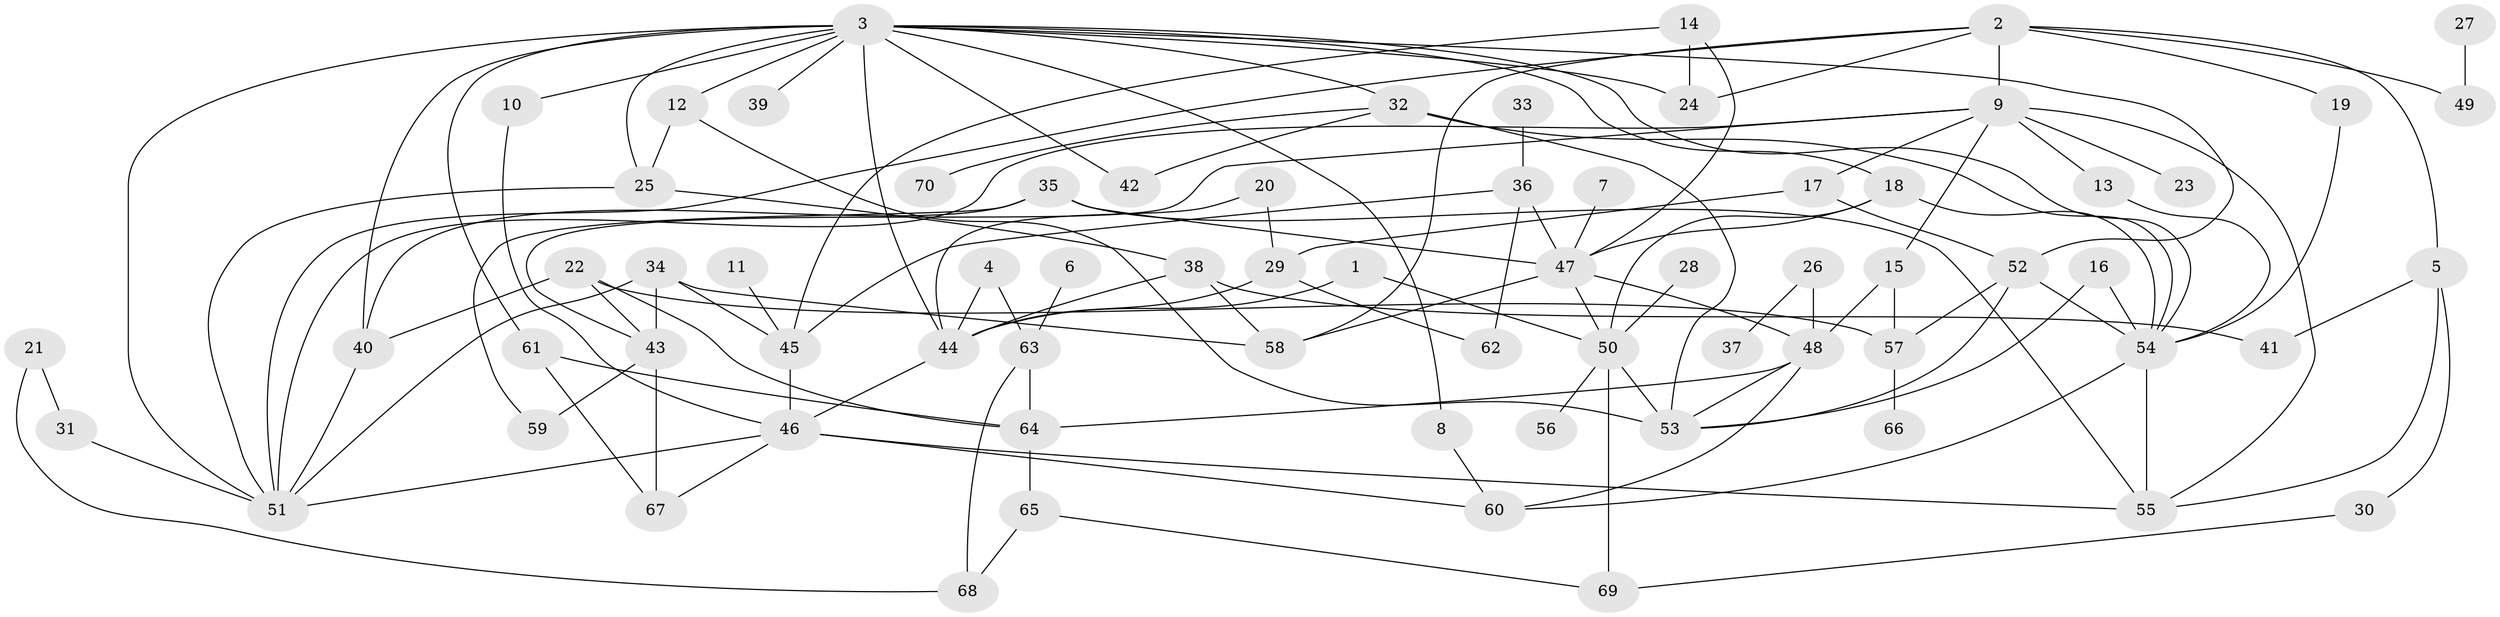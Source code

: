 // original degree distribution, {8: 0.014388489208633094, 6: 0.050359712230215826, 4: 0.17266187050359713, 5: 0.06474820143884892, 2: 0.2589928057553957, 3: 0.22302158273381295, 1: 0.2158273381294964}
// Generated by graph-tools (version 1.1) at 2025/25/03/09/25 03:25:31]
// undirected, 70 vertices, 125 edges
graph export_dot {
graph [start="1"]
  node [color=gray90,style=filled];
  1;
  2;
  3;
  4;
  5;
  6;
  7;
  8;
  9;
  10;
  11;
  12;
  13;
  14;
  15;
  16;
  17;
  18;
  19;
  20;
  21;
  22;
  23;
  24;
  25;
  26;
  27;
  28;
  29;
  30;
  31;
  32;
  33;
  34;
  35;
  36;
  37;
  38;
  39;
  40;
  41;
  42;
  43;
  44;
  45;
  46;
  47;
  48;
  49;
  50;
  51;
  52;
  53;
  54;
  55;
  56;
  57;
  58;
  59;
  60;
  61;
  62;
  63;
  64;
  65;
  66;
  67;
  68;
  69;
  70;
  1 -- 44 [weight=1.0];
  1 -- 50 [weight=1.0];
  2 -- 5 [weight=1.0];
  2 -- 9 [weight=1.0];
  2 -- 19 [weight=1.0];
  2 -- 24 [weight=1.0];
  2 -- 49 [weight=1.0];
  2 -- 51 [weight=1.0];
  2 -- 58 [weight=1.0];
  3 -- 8 [weight=1.0];
  3 -- 10 [weight=1.0];
  3 -- 12 [weight=1.0];
  3 -- 18 [weight=1.0];
  3 -- 24 [weight=1.0];
  3 -- 25 [weight=1.0];
  3 -- 32 [weight=1.0];
  3 -- 39 [weight=1.0];
  3 -- 40 [weight=1.0];
  3 -- 42 [weight=1.0];
  3 -- 44 [weight=1.0];
  3 -- 51 [weight=1.0];
  3 -- 52 [weight=1.0];
  3 -- 54 [weight=1.0];
  3 -- 61 [weight=1.0];
  4 -- 44 [weight=1.0];
  4 -- 63 [weight=1.0];
  5 -- 30 [weight=1.0];
  5 -- 41 [weight=1.0];
  5 -- 55 [weight=1.0];
  6 -- 63 [weight=1.0];
  7 -- 47 [weight=1.0];
  8 -- 60 [weight=1.0];
  9 -- 13 [weight=1.0];
  9 -- 15 [weight=1.0];
  9 -- 17 [weight=1.0];
  9 -- 23 [weight=1.0];
  9 -- 43 [weight=1.0];
  9 -- 51 [weight=1.0];
  9 -- 55 [weight=1.0];
  10 -- 46 [weight=1.0];
  11 -- 45 [weight=1.0];
  12 -- 25 [weight=1.0];
  12 -- 53 [weight=1.0];
  13 -- 54 [weight=1.0];
  14 -- 24 [weight=1.0];
  14 -- 45 [weight=1.0];
  14 -- 47 [weight=1.0];
  15 -- 48 [weight=1.0];
  15 -- 57 [weight=1.0];
  16 -- 53 [weight=1.0];
  16 -- 54 [weight=2.0];
  17 -- 29 [weight=1.0];
  17 -- 52 [weight=1.0];
  18 -- 47 [weight=1.0];
  18 -- 50 [weight=1.0];
  18 -- 54 [weight=1.0];
  19 -- 54 [weight=1.0];
  20 -- 29 [weight=1.0];
  20 -- 44 [weight=1.0];
  21 -- 31 [weight=1.0];
  21 -- 68 [weight=1.0];
  22 -- 40 [weight=1.0];
  22 -- 43 [weight=1.0];
  22 -- 57 [weight=1.0];
  22 -- 64 [weight=1.0];
  25 -- 38 [weight=1.0];
  25 -- 51 [weight=1.0];
  26 -- 37 [weight=1.0];
  26 -- 48 [weight=1.0];
  27 -- 49 [weight=1.0];
  28 -- 50 [weight=1.0];
  29 -- 44 [weight=1.0];
  29 -- 62 [weight=1.0];
  30 -- 69 [weight=1.0];
  31 -- 51 [weight=1.0];
  32 -- 42 [weight=1.0];
  32 -- 53 [weight=1.0];
  32 -- 54 [weight=1.0];
  32 -- 70 [weight=1.0];
  33 -- 36 [weight=1.0];
  34 -- 43 [weight=1.0];
  34 -- 45 [weight=1.0];
  34 -- 51 [weight=1.0];
  34 -- 58 [weight=1.0];
  35 -- 40 [weight=1.0];
  35 -- 47 [weight=1.0];
  35 -- 55 [weight=1.0];
  35 -- 59 [weight=1.0];
  36 -- 45 [weight=1.0];
  36 -- 47 [weight=1.0];
  36 -- 62 [weight=1.0];
  38 -- 41 [weight=1.0];
  38 -- 44 [weight=1.0];
  38 -- 58 [weight=1.0];
  40 -- 51 [weight=1.0];
  43 -- 59 [weight=1.0];
  43 -- 67 [weight=1.0];
  44 -- 46 [weight=1.0];
  45 -- 46 [weight=1.0];
  46 -- 51 [weight=1.0];
  46 -- 55 [weight=1.0];
  46 -- 60 [weight=1.0];
  46 -- 67 [weight=1.0];
  47 -- 48 [weight=1.0];
  47 -- 50 [weight=1.0];
  47 -- 58 [weight=1.0];
  48 -- 53 [weight=1.0];
  48 -- 60 [weight=1.0];
  48 -- 64 [weight=1.0];
  50 -- 53 [weight=2.0];
  50 -- 56 [weight=1.0];
  50 -- 69 [weight=1.0];
  52 -- 53 [weight=1.0];
  52 -- 54 [weight=2.0];
  52 -- 57 [weight=1.0];
  54 -- 55 [weight=1.0];
  54 -- 60 [weight=1.0];
  57 -- 66 [weight=1.0];
  61 -- 64 [weight=1.0];
  61 -- 67 [weight=1.0];
  63 -- 64 [weight=1.0];
  63 -- 68 [weight=1.0];
  64 -- 65 [weight=1.0];
  65 -- 68 [weight=1.0];
  65 -- 69 [weight=1.0];
}
